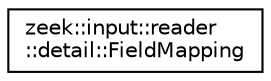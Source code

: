 digraph "Graphical Class Hierarchy"
{
 // LATEX_PDF_SIZE
  edge [fontname="Helvetica",fontsize="10",labelfontname="Helvetica",labelfontsize="10"];
  node [fontname="Helvetica",fontsize="10",shape=record];
  rankdir="LR";
  Node0 [label="zeek::input::reader\l::detail::FieldMapping",height=0.2,width=0.4,color="black", fillcolor="white", style="filled",URL="$d9/d26/structzeek_1_1input_1_1reader_1_1detail_1_1FieldMapping.html",tooltip=" "];
}
